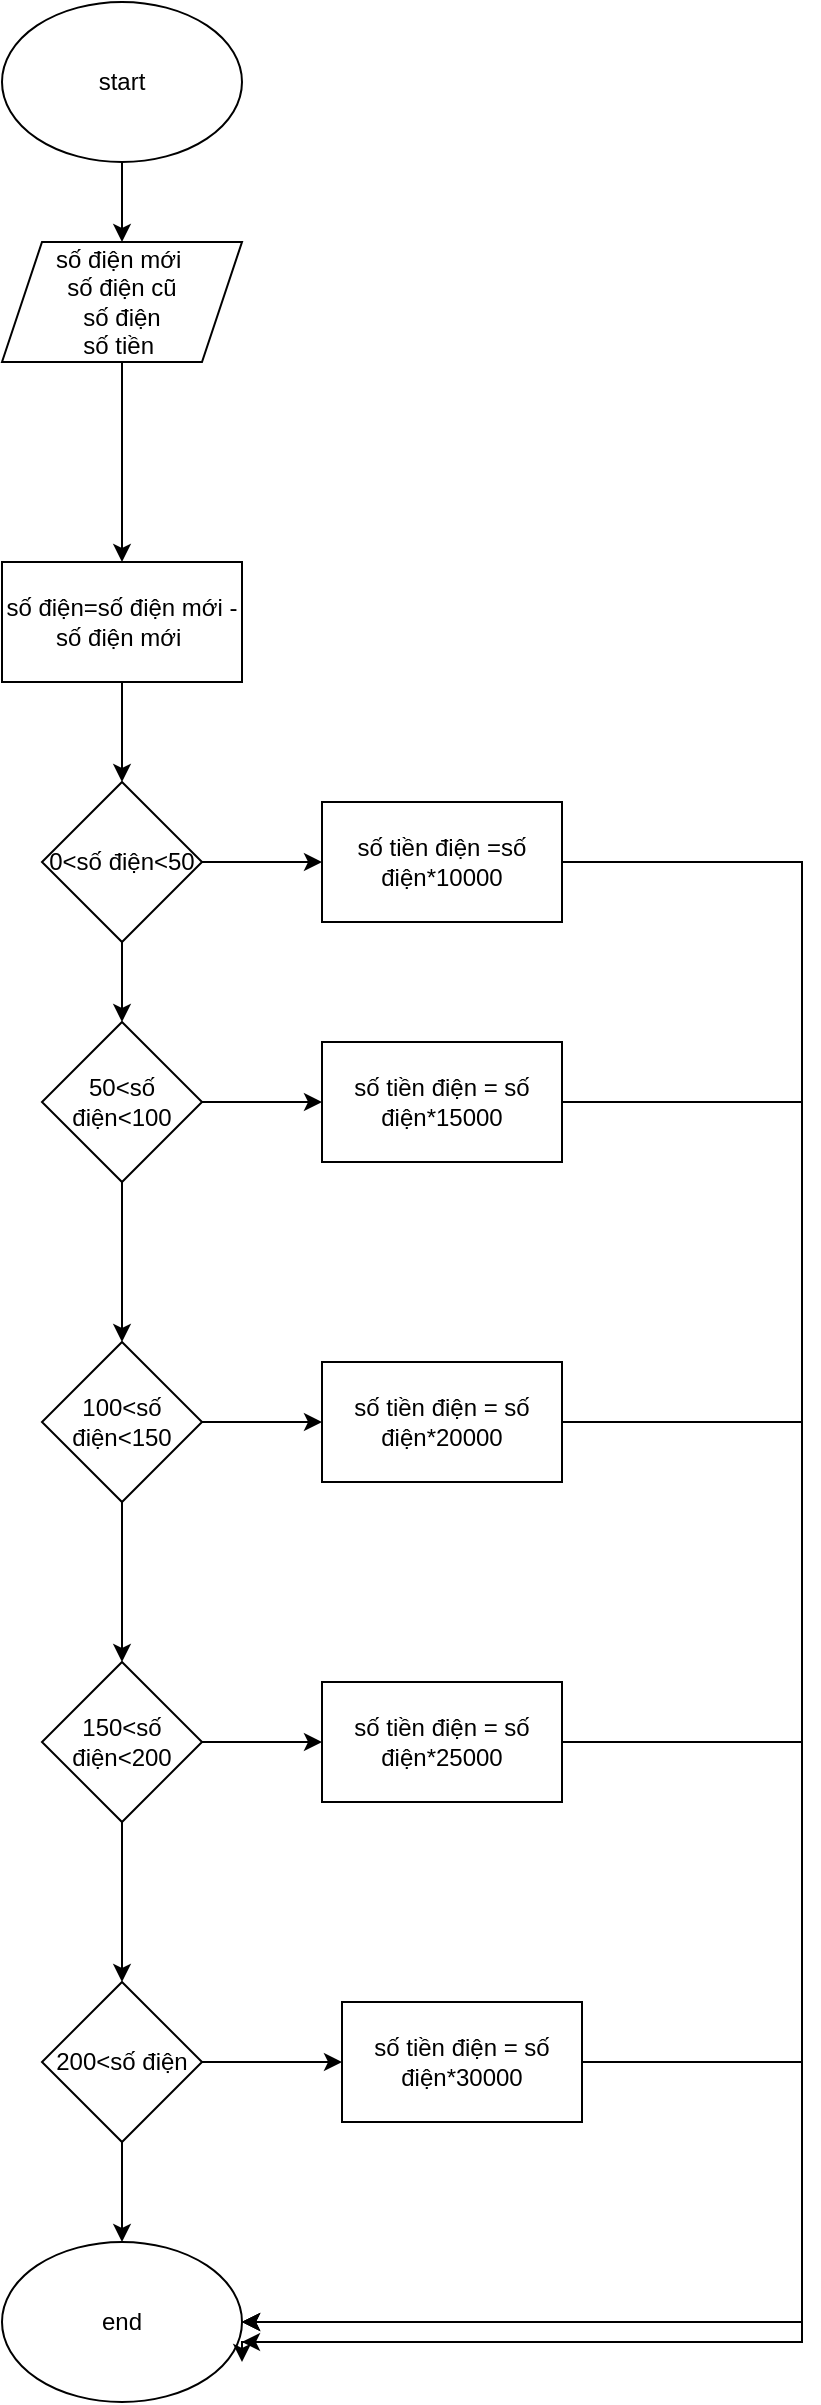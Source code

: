 <mxfile version="22.0.3" type="device">
  <diagram name="Trang-1" id="HX3A5sdUYCtEA0GKkXCx">
    <mxGraphModel dx="777" dy="547" grid="1" gridSize="10" guides="1" tooltips="1" connect="1" arrows="1" fold="1" page="1" pageScale="1" pageWidth="1169" pageHeight="1654" math="0" shadow="0">
      <root>
        <mxCell id="0" />
        <mxCell id="1" parent="0" />
        <mxCell id="wxU6UQ4t3PHvKsyx-IZS-3" value="" style="edgeStyle=orthogonalEdgeStyle;rounded=0;orthogonalLoop=1;jettySize=auto;html=1;" edge="1" parent="1" source="wxU6UQ4t3PHvKsyx-IZS-1" target="wxU6UQ4t3PHvKsyx-IZS-2">
          <mxGeometry relative="1" as="geometry" />
        </mxCell>
        <mxCell id="wxU6UQ4t3PHvKsyx-IZS-1" value="start" style="ellipse;whiteSpace=wrap;html=1;" vertex="1" parent="1">
          <mxGeometry x="310" y="90" width="120" height="80" as="geometry" />
        </mxCell>
        <mxCell id="wxU6UQ4t3PHvKsyx-IZS-5" value="" style="edgeStyle=orthogonalEdgeStyle;rounded=0;orthogonalLoop=1;jettySize=auto;html=1;" edge="1" parent="1" source="wxU6UQ4t3PHvKsyx-IZS-2" target="wxU6UQ4t3PHvKsyx-IZS-4">
          <mxGeometry relative="1" as="geometry" />
        </mxCell>
        <mxCell id="wxU6UQ4t3PHvKsyx-IZS-2" value="số điện mới&amp;nbsp;&lt;br&gt;số điện cũ&lt;br&gt;số điện&lt;br&gt;số tiền&amp;nbsp;&lt;br&gt;" style="shape=parallelogram;perimeter=parallelogramPerimeter;whiteSpace=wrap;html=1;fixedSize=1;" vertex="1" parent="1">
          <mxGeometry x="310" y="210" width="120" height="60" as="geometry" />
        </mxCell>
        <mxCell id="wxU6UQ4t3PHvKsyx-IZS-8" value="" style="edgeStyle=orthogonalEdgeStyle;rounded=0;orthogonalLoop=1;jettySize=auto;html=1;" edge="1" parent="1" source="wxU6UQ4t3PHvKsyx-IZS-4">
          <mxGeometry relative="1" as="geometry">
            <mxPoint x="370" y="480" as="targetPoint" />
          </mxGeometry>
        </mxCell>
        <mxCell id="wxU6UQ4t3PHvKsyx-IZS-4" value="số điện=số điện mới -số điện mới&amp;nbsp;" style="whiteSpace=wrap;html=1;" vertex="1" parent="1">
          <mxGeometry x="310" y="370" width="120" height="60" as="geometry" />
        </mxCell>
        <mxCell id="wxU6UQ4t3PHvKsyx-IZS-12" value="" style="edgeStyle=orthogonalEdgeStyle;rounded=0;orthogonalLoop=1;jettySize=auto;html=1;" edge="1" parent="1" source="wxU6UQ4t3PHvKsyx-IZS-9" target="wxU6UQ4t3PHvKsyx-IZS-11">
          <mxGeometry relative="1" as="geometry" />
        </mxCell>
        <mxCell id="wxU6UQ4t3PHvKsyx-IZS-21" value="" style="edgeStyle=orthogonalEdgeStyle;rounded=0;orthogonalLoop=1;jettySize=auto;html=1;" edge="1" parent="1" source="wxU6UQ4t3PHvKsyx-IZS-9" target="wxU6UQ4t3PHvKsyx-IZS-20">
          <mxGeometry relative="1" as="geometry" />
        </mxCell>
        <mxCell id="wxU6UQ4t3PHvKsyx-IZS-9" value="0&amp;lt;số điện&amp;lt;50" style="rhombus;whiteSpace=wrap;html=1;" vertex="1" parent="1">
          <mxGeometry x="330" y="480" width="80" height="80" as="geometry" />
        </mxCell>
        <mxCell id="wxU6UQ4t3PHvKsyx-IZS-10" value="end" style="ellipse;whiteSpace=wrap;html=1;" vertex="1" parent="1">
          <mxGeometry x="310" y="1210" width="120" height="80" as="geometry" />
        </mxCell>
        <mxCell id="wxU6UQ4t3PHvKsyx-IZS-14" value="" style="edgeStyle=orthogonalEdgeStyle;rounded=0;orthogonalLoop=1;jettySize=auto;html=1;" edge="1" parent="1" source="wxU6UQ4t3PHvKsyx-IZS-11" target="wxU6UQ4t3PHvKsyx-IZS-13">
          <mxGeometry relative="1" as="geometry" />
        </mxCell>
        <mxCell id="wxU6UQ4t3PHvKsyx-IZS-25" value="" style="edgeStyle=orthogonalEdgeStyle;rounded=0;orthogonalLoop=1;jettySize=auto;html=1;" edge="1" parent="1" source="wxU6UQ4t3PHvKsyx-IZS-11" target="wxU6UQ4t3PHvKsyx-IZS-24">
          <mxGeometry relative="1" as="geometry" />
        </mxCell>
        <mxCell id="wxU6UQ4t3PHvKsyx-IZS-11" value="50&amp;lt;số điện&amp;lt;100" style="rhombus;whiteSpace=wrap;html=1;" vertex="1" parent="1">
          <mxGeometry x="330" y="600" width="80" height="80" as="geometry" />
        </mxCell>
        <mxCell id="wxU6UQ4t3PHvKsyx-IZS-16" value="" style="edgeStyle=orthogonalEdgeStyle;rounded=0;orthogonalLoop=1;jettySize=auto;html=1;" edge="1" parent="1" source="wxU6UQ4t3PHvKsyx-IZS-13" target="wxU6UQ4t3PHvKsyx-IZS-15">
          <mxGeometry relative="1" as="geometry" />
        </mxCell>
        <mxCell id="wxU6UQ4t3PHvKsyx-IZS-28" value="" style="edgeStyle=orthogonalEdgeStyle;rounded=0;orthogonalLoop=1;jettySize=auto;html=1;" edge="1" parent="1" source="wxU6UQ4t3PHvKsyx-IZS-13" target="wxU6UQ4t3PHvKsyx-IZS-27">
          <mxGeometry relative="1" as="geometry" />
        </mxCell>
        <mxCell id="wxU6UQ4t3PHvKsyx-IZS-13" value="100&amp;lt;số điện&amp;lt;150" style="rhombus;whiteSpace=wrap;html=1;" vertex="1" parent="1">
          <mxGeometry x="330" y="760" width="80" height="80" as="geometry" />
        </mxCell>
        <mxCell id="wxU6UQ4t3PHvKsyx-IZS-18" value="" style="edgeStyle=orthogonalEdgeStyle;rounded=0;orthogonalLoop=1;jettySize=auto;html=1;" edge="1" parent="1" source="wxU6UQ4t3PHvKsyx-IZS-15" target="wxU6UQ4t3PHvKsyx-IZS-17">
          <mxGeometry relative="1" as="geometry" />
        </mxCell>
        <mxCell id="wxU6UQ4t3PHvKsyx-IZS-31" value="" style="edgeStyle=orthogonalEdgeStyle;rounded=0;orthogonalLoop=1;jettySize=auto;html=1;" edge="1" parent="1" source="wxU6UQ4t3PHvKsyx-IZS-15" target="wxU6UQ4t3PHvKsyx-IZS-30">
          <mxGeometry relative="1" as="geometry" />
        </mxCell>
        <mxCell id="wxU6UQ4t3PHvKsyx-IZS-15" value="150&amp;lt;số điện&amp;lt;200" style="rhombus;whiteSpace=wrap;html=1;" vertex="1" parent="1">
          <mxGeometry x="330" y="920" width="80" height="80" as="geometry" />
        </mxCell>
        <mxCell id="wxU6UQ4t3PHvKsyx-IZS-19" value="" style="edgeStyle=orthogonalEdgeStyle;rounded=0;orthogonalLoop=1;jettySize=auto;html=1;" edge="1" parent="1" source="wxU6UQ4t3PHvKsyx-IZS-17" target="wxU6UQ4t3PHvKsyx-IZS-10">
          <mxGeometry relative="1" as="geometry" />
        </mxCell>
        <mxCell id="wxU6UQ4t3PHvKsyx-IZS-33" style="edgeStyle=orthogonalEdgeStyle;rounded=0;orthogonalLoop=1;jettySize=auto;html=1;exitX=1;exitY=0.5;exitDx=0;exitDy=0;" edge="1" parent="1" source="wxU6UQ4t3PHvKsyx-IZS-17">
          <mxGeometry relative="1" as="geometry">
            <mxPoint x="480" y="1120" as="targetPoint" />
          </mxGeometry>
        </mxCell>
        <mxCell id="wxU6UQ4t3PHvKsyx-IZS-17" value="200&amp;lt;số điện" style="rhombus;whiteSpace=wrap;html=1;" vertex="1" parent="1">
          <mxGeometry x="330" y="1080" width="80" height="80" as="geometry" />
        </mxCell>
        <mxCell id="wxU6UQ4t3PHvKsyx-IZS-20" value="số tiền điện =số điện*10000" style="whiteSpace=wrap;html=1;" vertex="1" parent="1">
          <mxGeometry x="470" y="490" width="120" height="60" as="geometry" />
        </mxCell>
        <mxCell id="wxU6UQ4t3PHvKsyx-IZS-23" style="edgeStyle=orthogonalEdgeStyle;rounded=0;orthogonalLoop=1;jettySize=auto;html=1;entryX=1;entryY=0.625;entryDx=0;entryDy=0;entryPerimeter=0;" edge="1" parent="1" source="wxU6UQ4t3PHvKsyx-IZS-20" target="wxU6UQ4t3PHvKsyx-IZS-10">
          <mxGeometry relative="1" as="geometry">
            <Array as="points">
              <mxPoint x="710" y="520" />
              <mxPoint x="710" y="1260" />
            </Array>
          </mxGeometry>
        </mxCell>
        <mxCell id="wxU6UQ4t3PHvKsyx-IZS-24" value="số tiền điện =&amp;nbsp;số điện*15000" style="whiteSpace=wrap;html=1;" vertex="1" parent="1">
          <mxGeometry x="470" y="610" width="120" height="60" as="geometry" />
        </mxCell>
        <mxCell id="wxU6UQ4t3PHvKsyx-IZS-26" style="edgeStyle=orthogonalEdgeStyle;rounded=0;orthogonalLoop=1;jettySize=auto;html=1;entryX=1;entryY=0.75;entryDx=0;entryDy=0;entryPerimeter=0;" edge="1" parent="1" source="wxU6UQ4t3PHvKsyx-IZS-24" target="wxU6UQ4t3PHvKsyx-IZS-10">
          <mxGeometry relative="1" as="geometry">
            <Array as="points">
              <mxPoint x="710" y="640" />
              <mxPoint x="710" y="1260" />
              <mxPoint x="430" y="1260" />
            </Array>
          </mxGeometry>
        </mxCell>
        <mxCell id="wxU6UQ4t3PHvKsyx-IZS-29" style="edgeStyle=orthogonalEdgeStyle;rounded=0;orthogonalLoop=1;jettySize=auto;html=1;entryX=1;entryY=0.5;entryDx=0;entryDy=0;" edge="1" parent="1" source="wxU6UQ4t3PHvKsyx-IZS-27" target="wxU6UQ4t3PHvKsyx-IZS-10">
          <mxGeometry relative="1" as="geometry">
            <Array as="points">
              <mxPoint x="710" y="800" />
              <mxPoint x="710" y="1250" />
            </Array>
          </mxGeometry>
        </mxCell>
        <mxCell id="wxU6UQ4t3PHvKsyx-IZS-27" value="số tiền điện =&amp;nbsp;số điện*20000" style="whiteSpace=wrap;html=1;" vertex="1" parent="1">
          <mxGeometry x="470" y="770" width="120" height="60" as="geometry" />
        </mxCell>
        <mxCell id="wxU6UQ4t3PHvKsyx-IZS-32" style="edgeStyle=orthogonalEdgeStyle;rounded=0;orthogonalLoop=1;jettySize=auto;html=1;entryX=1;entryY=0.5;entryDx=0;entryDy=0;" edge="1" parent="1" source="wxU6UQ4t3PHvKsyx-IZS-30" target="wxU6UQ4t3PHvKsyx-IZS-10">
          <mxGeometry relative="1" as="geometry">
            <Array as="points">
              <mxPoint x="710" y="960" />
              <mxPoint x="710" y="1250" />
            </Array>
          </mxGeometry>
        </mxCell>
        <mxCell id="wxU6UQ4t3PHvKsyx-IZS-30" value="số tiền điện =&amp;nbsp;số điện*25000" style="whiteSpace=wrap;html=1;" vertex="1" parent="1">
          <mxGeometry x="470" y="930" width="120" height="60" as="geometry" />
        </mxCell>
        <mxCell id="wxU6UQ4t3PHvKsyx-IZS-35" style="edgeStyle=orthogonalEdgeStyle;rounded=0;orthogonalLoop=1;jettySize=auto;html=1;entryX=1;entryY=0.5;entryDx=0;entryDy=0;" edge="1" parent="1" source="wxU6UQ4t3PHvKsyx-IZS-34" target="wxU6UQ4t3PHvKsyx-IZS-10">
          <mxGeometry relative="1" as="geometry">
            <Array as="points">
              <mxPoint x="710" y="1120" />
              <mxPoint x="710" y="1250" />
            </Array>
          </mxGeometry>
        </mxCell>
        <mxCell id="wxU6UQ4t3PHvKsyx-IZS-34" value="số tiền điện =&amp;nbsp;số điện*30000" style="rounded=0;whiteSpace=wrap;html=1;" vertex="1" parent="1">
          <mxGeometry x="480" y="1090" width="120" height="60" as="geometry" />
        </mxCell>
      </root>
    </mxGraphModel>
  </diagram>
</mxfile>
